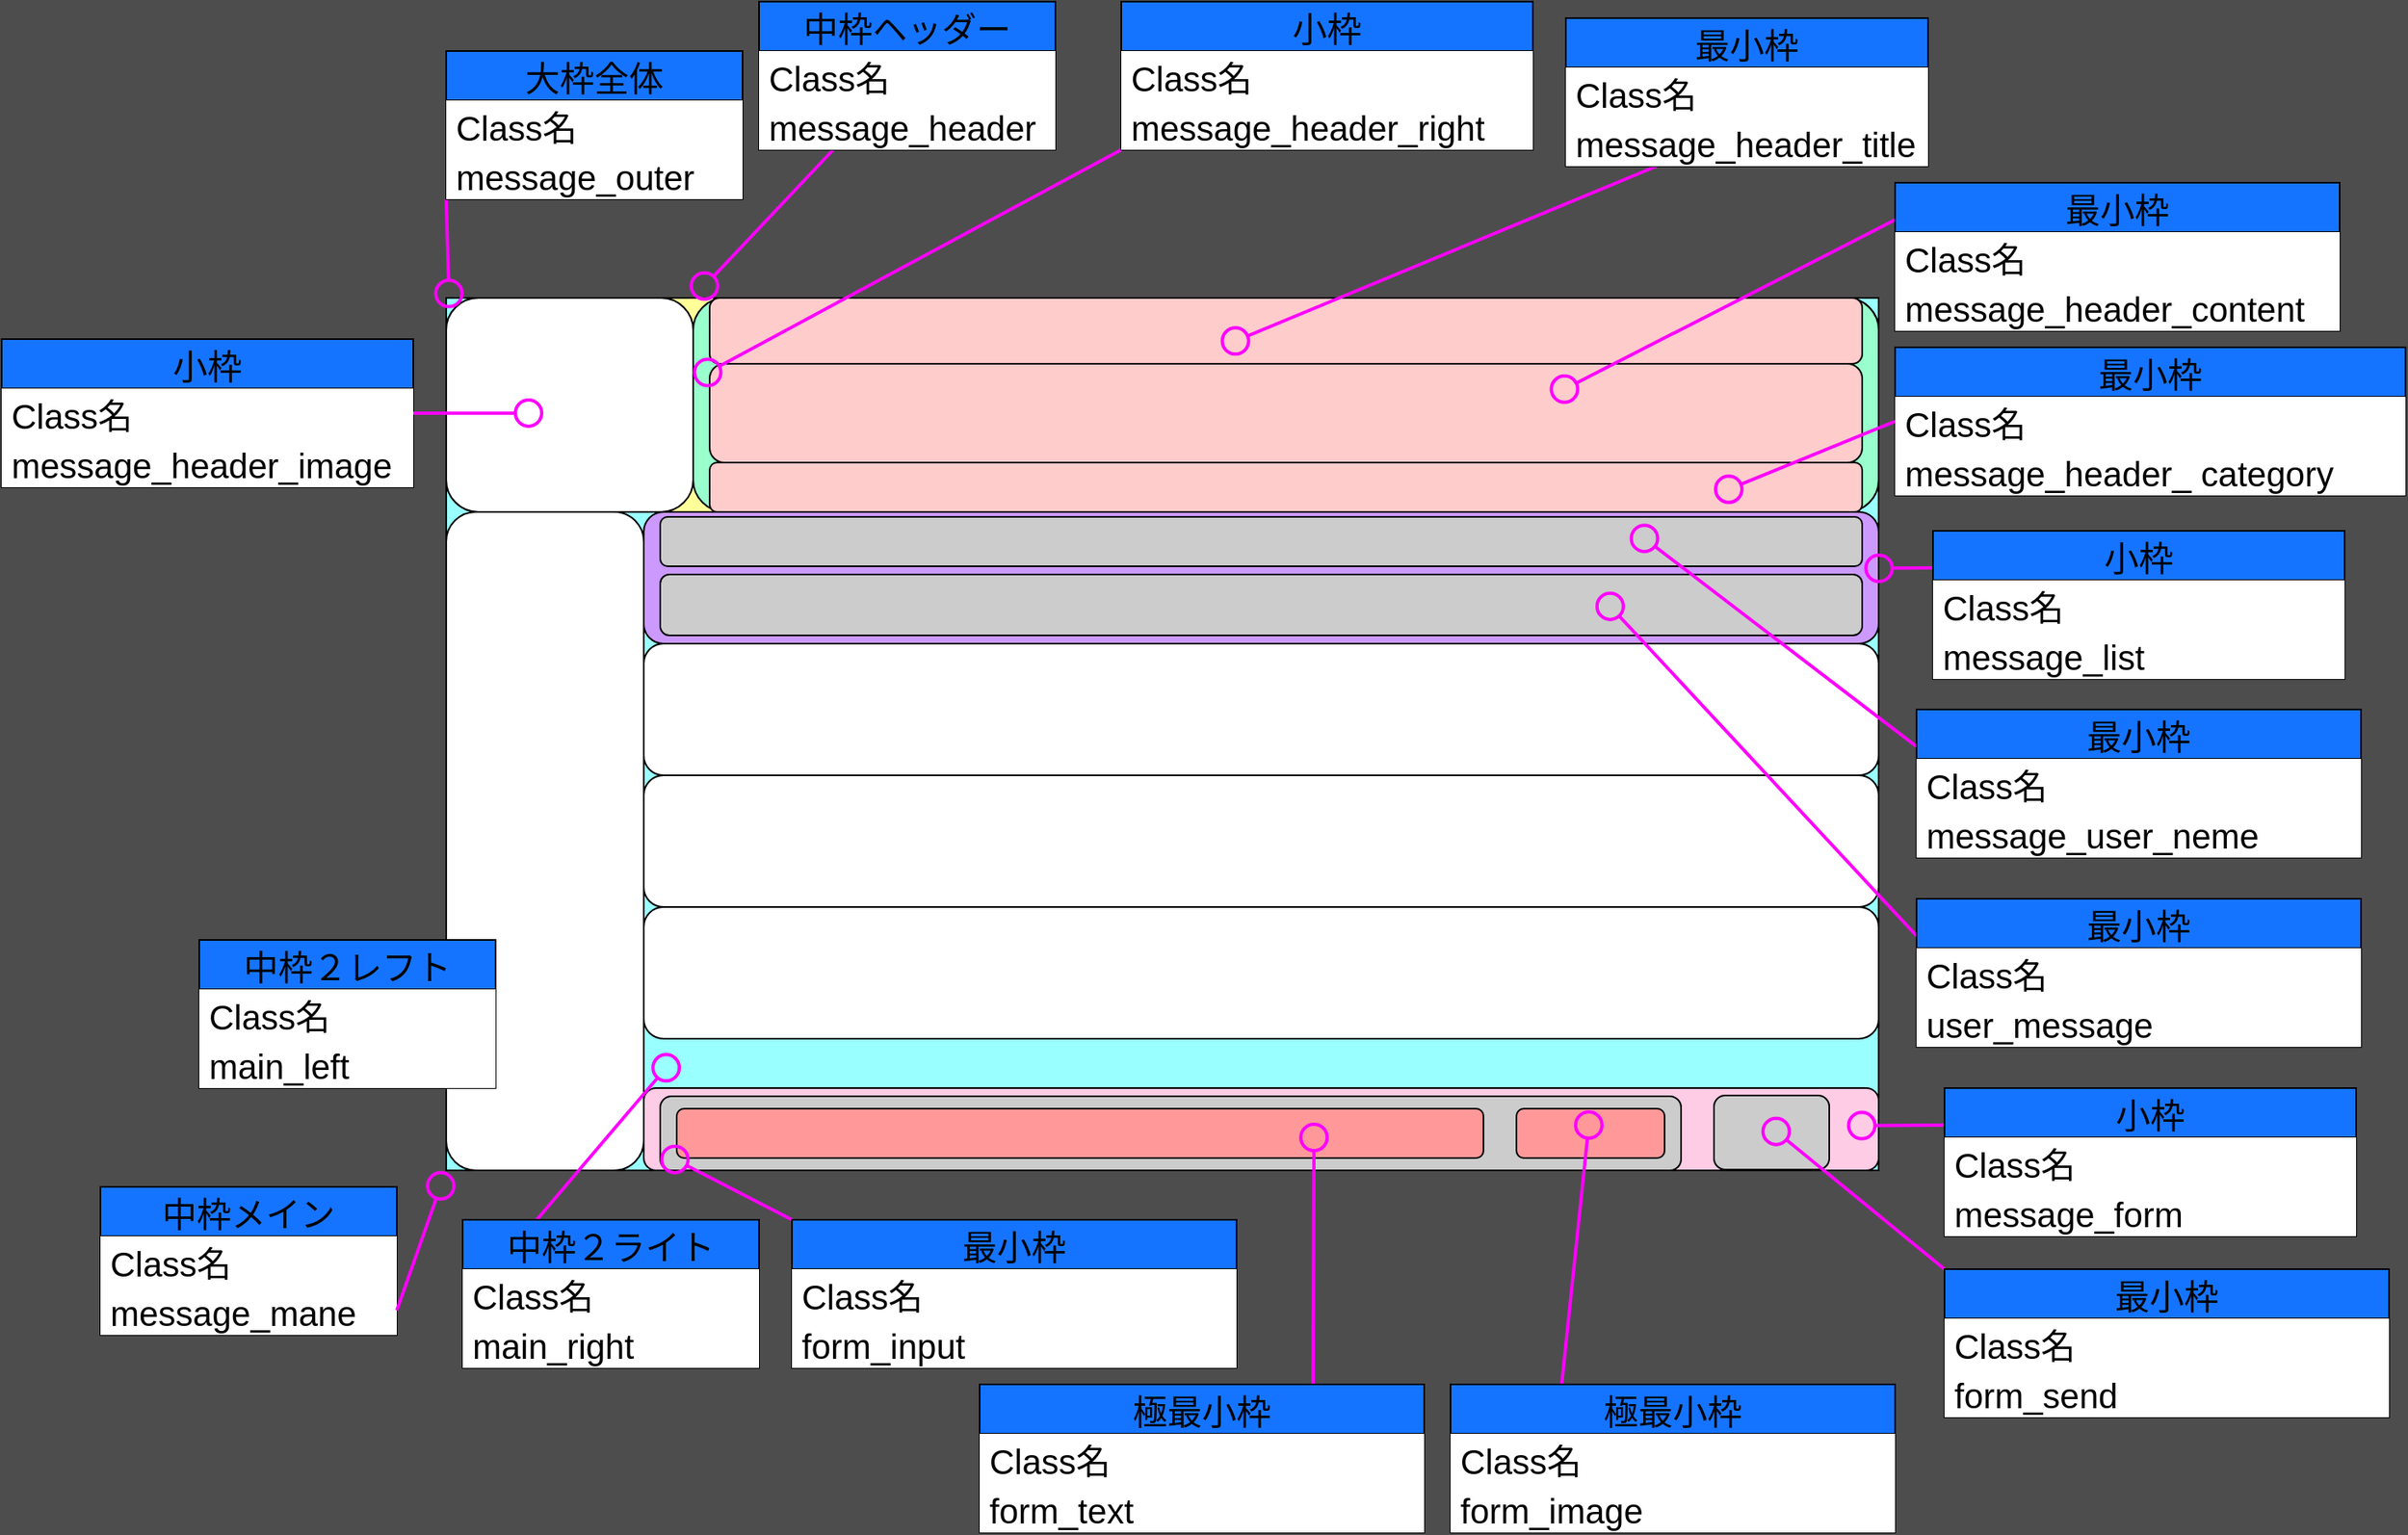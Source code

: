 <mxfile>
    <diagram id="xZsCoVOqFejoJXT5wMQo" name="ページ1">
        <mxGraphModel dx="1896" dy="2040" grid="1" gridSize="10" guides="1" tooltips="1" connect="1" arrows="1" fold="1" page="1" pageScale="1" pageWidth="827" pageHeight="1169" background="#4D4D4D" math="0" shadow="0">
            <root>
                <mxCell id="0"/>
                <mxCell id="1" parent="0"/>
                <mxCell id="2" value="" style="rounded=0;whiteSpace=wrap;html=1;fillColor=#99FFFF;" vertex="1" parent="1">
                    <mxGeometry x="90" y="100" width="870" height="530" as="geometry"/>
                </mxCell>
                <mxCell id="3" value="" style="rounded=1;whiteSpace=wrap;html=1;fillColor=#FFFF99;" vertex="1" parent="1">
                    <mxGeometry x="90" y="100" width="870" height="130" as="geometry"/>
                </mxCell>
                <mxCell id="4" value="" style="rounded=1;whiteSpace=wrap;html=1;" vertex="1" parent="1">
                    <mxGeometry x="90" y="230" width="120" height="400" as="geometry"/>
                </mxCell>
                <mxCell id="5" value="" style="rounded=1;whiteSpace=wrap;html=1;fillColor=#FFCCE6;" vertex="1" parent="1">
                    <mxGeometry x="210" y="580" width="750" height="50" as="geometry"/>
                </mxCell>
                <mxCell id="7" value="" style="rounded=1;whiteSpace=wrap;html=1;fillColor=#CC99FF;" vertex="1" parent="1">
                    <mxGeometry x="210" y="230" width="750" height="80" as="geometry"/>
                </mxCell>
                <mxCell id="8" value="" style="rounded=1;whiteSpace=wrap;html=1;" vertex="1" parent="1">
                    <mxGeometry x="210" y="310" width="750" height="80" as="geometry"/>
                </mxCell>
                <mxCell id="9" value="" style="rounded=1;whiteSpace=wrap;html=1;" vertex="1" parent="1">
                    <mxGeometry x="210" y="390" width="750" height="80" as="geometry"/>
                </mxCell>
                <mxCell id="10" value="" style="rounded=1;whiteSpace=wrap;html=1;" vertex="1" parent="1">
                    <mxGeometry x="210" y="470" width="750" height="80" as="geometry"/>
                </mxCell>
                <mxCell id="11" value="" style="rounded=1;whiteSpace=wrap;html=1;" vertex="1" parent="1">
                    <mxGeometry x="90" y="100" width="150" height="130" as="geometry"/>
                </mxCell>
                <mxCell id="12" value="" style="rounded=1;whiteSpace=wrap;html=1;fillColor=#99FFCC;" vertex="1" parent="1">
                    <mxGeometry x="240" y="100" width="720" height="130" as="geometry"/>
                </mxCell>
                <mxCell id="13" value="" style="rounded=1;whiteSpace=wrap;html=1;fillColor=#FFCCCC;" vertex="1" parent="1">
                    <mxGeometry x="250" y="100" width="700" height="40" as="geometry"/>
                </mxCell>
                <mxCell id="14" value="" style="rounded=1;whiteSpace=wrap;html=1;fillColor=#FFCCCC;" vertex="1" parent="1">
                    <mxGeometry x="250" y="140" width="700" height="60" as="geometry"/>
                </mxCell>
                <mxCell id="15" value="" style="rounded=1;whiteSpace=wrap;html=1;fillColor=#FFCCCC;" vertex="1" parent="1">
                    <mxGeometry x="250" y="200" width="700" height="30" as="geometry"/>
                </mxCell>
                <mxCell id="16" value="" style="rounded=1;whiteSpace=wrap;html=1;fillColor=#CCCCCC;" vertex="1" parent="1">
                    <mxGeometry x="220" y="233" width="730" height="30" as="geometry"/>
                </mxCell>
                <mxCell id="17" value="" style="rounded=1;whiteSpace=wrap;html=1;fillColor=#CCCCCC;" vertex="1" parent="1">
                    <mxGeometry x="220" y="268" width="730" height="37" as="geometry"/>
                </mxCell>
                <mxCell id="18" value="" style="rounded=1;whiteSpace=wrap;html=1;fillColor=#CCCCCC;" vertex="1" parent="1">
                    <mxGeometry x="220" y="585" width="620" height="45" as="geometry"/>
                </mxCell>
                <mxCell id="19" value="" style="rounded=1;whiteSpace=wrap;html=1;fillColor=#CCCCCC;" vertex="1" parent="1">
                    <mxGeometry x="860" y="584.5" width="70" height="45" as="geometry"/>
                </mxCell>
                <mxCell id="20" value="" style="rounded=1;whiteSpace=wrap;html=1;fillColor=#FF9999;" vertex="1" parent="1">
                    <mxGeometry x="230" y="592.5" width="490" height="30" as="geometry"/>
                </mxCell>
                <mxCell id="21" value="" style="rounded=1;whiteSpace=wrap;html=1;fillColor=#FF9999;" vertex="1" parent="1">
                    <mxGeometry x="740" y="592.5" width="90" height="30" as="geometry"/>
                </mxCell>
                <mxCell id="29" style="edgeStyle=none;html=1;exitX=0;exitY=1;exitDx=0;exitDy=0;entryX=0.013;entryY=0.056;entryDx=0;entryDy=0;entryPerimeter=0;endArrow=circle;endFill=0;rounded=0;strokeColor=#FF00FF;strokeWidth=2;" edge="1" parent="1" source="22" target="11">
                    <mxGeometry relative="1" as="geometry"/>
                </mxCell>
                <mxCell id="22" value="大枠全体" style="swimlane;fontStyle=0;childLayout=stackLayout;horizontal=1;startSize=30;horizontalStack=0;resizeParent=1;resizeParentMax=0;resizeLast=0;collapsible=1;marginBottom=0;fontSize=21;strokeColor=#000000;strokeWidth=1;fillColor=#1574FF;" vertex="1" parent="1">
                    <mxGeometry x="90" y="-50" width="180" height="90" as="geometry"/>
                </mxCell>
                <mxCell id="23" value="Class名" style="text;strokeColor=none;fillColor=default;align=left;verticalAlign=middle;spacingLeft=4;spacingRight=4;overflow=hidden;points=[[0,0.5],[1,0.5]];portConstraint=eastwest;rotatable=0;fontSize=21;" vertex="1" parent="22">
                    <mxGeometry y="30" width="180" height="30" as="geometry"/>
                </mxCell>
                <mxCell id="24" value="message_outer" style="text;strokeColor=none;fillColor=default;align=left;verticalAlign=middle;spacingLeft=4;spacingRight=4;overflow=hidden;points=[[0,0.5],[1,0.5]];portConstraint=eastwest;rotatable=0;fontSize=21;" vertex="1" parent="22">
                    <mxGeometry y="60" width="180" height="30" as="geometry"/>
                </mxCell>
                <mxCell id="33" style="edgeStyle=none;rounded=0;html=1;exitX=0.25;exitY=1;exitDx=0;exitDy=0;entryX=0;entryY=0;entryDx=0;entryDy=0;endArrow=circle;endFill=0;strokeColor=#FF00FF;strokeWidth=2;" edge="1" parent="1" source="30" target="12">
                    <mxGeometry relative="1" as="geometry"/>
                </mxCell>
                <mxCell id="30" value="中枠ヘッダー" style="swimlane;fontStyle=0;childLayout=stackLayout;horizontal=1;startSize=30;horizontalStack=0;resizeParent=1;resizeParentMax=0;resizeLast=0;collapsible=1;marginBottom=0;fontSize=21;strokeColor=#000000;strokeWidth=1;fillColor=#1574FF;" vertex="1" parent="1">
                    <mxGeometry x="280" y="-80" width="180" height="90" as="geometry"/>
                </mxCell>
                <mxCell id="31" value="Class名" style="text;strokeColor=none;fillColor=default;align=left;verticalAlign=middle;spacingLeft=4;spacingRight=4;overflow=hidden;points=[[0,0.5],[1,0.5]];portConstraint=eastwest;rotatable=0;fontSize=21;" vertex="1" parent="30">
                    <mxGeometry y="30" width="180" height="30" as="geometry"/>
                </mxCell>
                <mxCell id="32" value="message_header" style="text;strokeColor=none;fillColor=default;align=left;verticalAlign=middle;spacingLeft=4;spacingRight=4;overflow=hidden;points=[[0,0.5],[1,0.5]];portConstraint=eastwest;rotatable=0;fontSize=21;" vertex="1" parent="30">
                    <mxGeometry y="60" width="180" height="30" as="geometry"/>
                </mxCell>
                <mxCell id="34" value="中枠メイン" style="swimlane;fontStyle=0;childLayout=stackLayout;horizontal=1;startSize=30;horizontalStack=0;resizeParent=1;resizeParentMax=0;resizeLast=0;collapsible=1;marginBottom=0;fontSize=21;strokeColor=#000000;strokeWidth=1;fillColor=#1574FF;" vertex="1" parent="1">
                    <mxGeometry x="-120" y="640" width="180" height="90" as="geometry"/>
                </mxCell>
                <mxCell id="35" value="Class名" style="text;strokeColor=none;fillColor=default;align=left;verticalAlign=middle;spacingLeft=4;spacingRight=4;overflow=hidden;points=[[0,0.5],[1,0.5]];portConstraint=eastwest;rotatable=0;fontSize=21;" vertex="1" parent="34">
                    <mxGeometry y="30" width="180" height="30" as="geometry"/>
                </mxCell>
                <mxCell id="36" value="message_mane" style="text;strokeColor=none;fillColor=default;align=left;verticalAlign=middle;spacingLeft=4;spacingRight=4;overflow=hidden;points=[[0,0.5],[1,0.5]];portConstraint=eastwest;rotatable=0;fontSize=21;" vertex="1" parent="34">
                    <mxGeometry y="60" width="180" height="30" as="geometry"/>
                </mxCell>
                <mxCell id="37" style="edgeStyle=none;rounded=0;html=1;exitX=1;exitY=0.5;exitDx=0;exitDy=0;entryX=0;entryY=1;entryDx=0;entryDy=0;endArrow=circle;endFill=0;strokeColor=#FF00FF;strokeWidth=2;" edge="1" parent="1" source="36" target="4">
                    <mxGeometry relative="1" as="geometry"/>
                </mxCell>
                <mxCell id="38" value="中枠２レフト" style="swimlane;fontStyle=0;childLayout=stackLayout;horizontal=1;startSize=30;horizontalStack=0;resizeParent=1;resizeParentMax=0;resizeLast=0;collapsible=1;marginBottom=0;fontSize=21;strokeColor=#000000;strokeWidth=1;fillColor=#1574FF;" vertex="1" parent="1">
                    <mxGeometry x="-60" y="490" width="180" height="90" as="geometry"/>
                </mxCell>
                <mxCell id="39" value="Class名" style="text;strokeColor=none;fillColor=default;align=left;verticalAlign=middle;spacingLeft=4;spacingRight=4;overflow=hidden;points=[[0,0.5],[1,0.5]];portConstraint=eastwest;rotatable=0;fontSize=21;" vertex="1" parent="38">
                    <mxGeometry y="30" width="180" height="30" as="geometry"/>
                </mxCell>
                <mxCell id="40" value="main_left" style="text;strokeColor=none;fillColor=default;align=left;verticalAlign=middle;spacingLeft=4;spacingRight=4;overflow=hidden;points=[[0,0.5],[1,0.5]];portConstraint=eastwest;rotatable=0;fontSize=21;" vertex="1" parent="38">
                    <mxGeometry y="60" width="180" height="30" as="geometry"/>
                </mxCell>
                <mxCell id="44" style="edgeStyle=none;rounded=0;html=1;exitX=0.25;exitY=0;exitDx=0;exitDy=0;entryX=0.161;entryY=0.868;entryDx=0;entryDy=0;entryPerimeter=0;endArrow=circle;endFill=0;strokeColor=#FF00FF;strokeWidth=2;" edge="1" parent="1" source="41" target="2">
                    <mxGeometry relative="1" as="geometry"/>
                </mxCell>
                <mxCell id="41" value="中枠２ライト" style="swimlane;fontStyle=0;childLayout=stackLayout;horizontal=1;startSize=30;horizontalStack=0;resizeParent=1;resizeParentMax=0;resizeLast=0;collapsible=1;marginBottom=0;fontSize=21;strokeColor=#000000;strokeWidth=1;fillColor=#1574FF;" vertex="1" parent="1">
                    <mxGeometry x="100" y="660" width="180" height="90" as="geometry"/>
                </mxCell>
                <mxCell id="42" value="Class名" style="text;strokeColor=none;fillColor=default;align=left;verticalAlign=middle;spacingLeft=4;spacingRight=4;overflow=hidden;points=[[0,0.5],[1,0.5]];portConstraint=eastwest;rotatable=0;fontSize=21;" vertex="1" parent="41">
                    <mxGeometry y="30" width="180" height="30" as="geometry"/>
                </mxCell>
                <mxCell id="43" value="main_right" style="text;strokeColor=none;fillColor=default;align=left;verticalAlign=middle;spacingLeft=4;spacingRight=4;overflow=hidden;points=[[0,0.5],[1,0.5]];portConstraint=eastwest;rotatable=0;fontSize=21;" vertex="1" parent="41">
                    <mxGeometry y="60" width="180" height="30" as="geometry"/>
                </mxCell>
                <mxCell id="48" style="edgeStyle=none;rounded=0;html=1;exitX=0;exitY=1;exitDx=0;exitDy=0;endArrow=circle;endFill=0;strokeColor=#FF00FF;strokeWidth=2;" edge="1" parent="1" source="45">
                    <mxGeometry relative="1" as="geometry">
                        <mxPoint x="240" y="150" as="targetPoint"/>
                    </mxGeometry>
                </mxCell>
                <mxCell id="45" value="小枠" style="swimlane;fontStyle=0;childLayout=stackLayout;horizontal=1;startSize=30;horizontalStack=0;resizeParent=1;resizeParentMax=0;resizeLast=0;collapsible=1;marginBottom=0;fontSize=21;strokeColor=#000000;strokeWidth=1;fillColor=#1574FF;" vertex="1" parent="1">
                    <mxGeometry x="500" y="-80" width="250" height="90" as="geometry"/>
                </mxCell>
                <mxCell id="46" value="Class名" style="text;strokeColor=none;fillColor=default;align=left;verticalAlign=middle;spacingLeft=4;spacingRight=4;overflow=hidden;points=[[0,0.5],[1,0.5]];portConstraint=eastwest;rotatable=0;fontSize=21;" vertex="1" parent="45">
                    <mxGeometry y="30" width="250" height="30" as="geometry"/>
                </mxCell>
                <mxCell id="47" value="message_header_right" style="text;strokeColor=none;fillColor=default;align=left;verticalAlign=middle;spacingLeft=4;spacingRight=4;overflow=hidden;points=[[0,0.5],[1,0.5]];portConstraint=eastwest;rotatable=0;fontSize=21;" vertex="1" parent="45">
                    <mxGeometry y="60" width="250" height="30" as="geometry"/>
                </mxCell>
                <mxCell id="50" value="小枠" style="swimlane;fontStyle=0;childLayout=stackLayout;horizontal=1;startSize=30;horizontalStack=0;resizeParent=1;resizeParentMax=0;resizeLast=0;collapsible=1;marginBottom=0;fontSize=21;strokeColor=#000000;strokeWidth=1;fillColor=#1574FF;" vertex="1" parent="1">
                    <mxGeometry x="-180" y="125" width="250" height="90" as="geometry"/>
                </mxCell>
                <mxCell id="51" value="Class名" style="text;strokeColor=none;fillColor=default;align=left;verticalAlign=middle;spacingLeft=4;spacingRight=4;overflow=hidden;points=[[0,0.5],[1,0.5]];portConstraint=eastwest;rotatable=0;fontSize=21;" vertex="1" parent="50">
                    <mxGeometry y="30" width="250" height="30" as="geometry"/>
                </mxCell>
                <mxCell id="52" value="message_header_image" style="text;strokeColor=none;fillColor=default;align=left;verticalAlign=middle;spacingLeft=4;spacingRight=4;overflow=hidden;points=[[0,0.5],[1,0.5]];portConstraint=eastwest;rotatable=0;fontSize=21;" vertex="1" parent="50">
                    <mxGeometry y="60" width="250" height="30" as="geometry"/>
                </mxCell>
                <mxCell id="53" style="edgeStyle=none;rounded=0;html=1;exitX=1;exitY=0.5;exitDx=0;exitDy=0;entryX=0.4;entryY=0.538;entryDx=0;entryDy=0;entryPerimeter=0;endArrow=circle;endFill=0;strokeColor=#FF00FF;strokeWidth=2;" edge="1" parent="1" source="51" target="11">
                    <mxGeometry relative="1" as="geometry"/>
                </mxCell>
                <mxCell id="57" style="edgeStyle=none;rounded=0;html=1;exitX=0.25;exitY=1;exitDx=0;exitDy=0;entryX=0.443;entryY=0.75;entryDx=0;entryDy=0;entryPerimeter=0;endArrow=circle;endFill=0;strokeColor=#FF00FF;strokeWidth=2;" edge="1" parent="1" source="54" target="13">
                    <mxGeometry relative="1" as="geometry"/>
                </mxCell>
                <mxCell id="54" value="最小枠" style="swimlane;fontStyle=0;childLayout=stackLayout;horizontal=1;startSize=30;horizontalStack=0;resizeParent=1;resizeParentMax=0;resizeLast=0;collapsible=1;marginBottom=0;fontSize=21;strokeColor=#000000;strokeWidth=1;fillColor=#1574FF;" vertex="1" parent="1">
                    <mxGeometry x="770" y="-70" width="220" height="90" as="geometry"/>
                </mxCell>
                <mxCell id="55" value="Class名" style="text;strokeColor=none;fillColor=default;align=left;verticalAlign=middle;spacingLeft=4;spacingRight=4;overflow=hidden;points=[[0,0.5],[1,0.5]];portConstraint=eastwest;rotatable=0;fontSize=21;" vertex="1" parent="54">
                    <mxGeometry y="30" width="220" height="30" as="geometry"/>
                </mxCell>
                <mxCell id="56" value="message_header_title" style="text;strokeColor=none;fillColor=default;align=left;verticalAlign=middle;spacingLeft=4;spacingRight=4;overflow=hidden;points=[[0,0.5],[1,0.5]];portConstraint=eastwest;rotatable=0;fontSize=21;" vertex="1" parent="54">
                    <mxGeometry y="60" width="220" height="30" as="geometry"/>
                </mxCell>
                <mxCell id="64" style="edgeStyle=none;rounded=0;html=1;exitX=0;exitY=0.25;exitDx=0;exitDy=0;entryX=0.729;entryY=0.333;entryDx=0;entryDy=0;entryPerimeter=0;endArrow=circle;endFill=0;strokeColor=#FF00FF;strokeWidth=2;" edge="1" parent="1" source="58" target="14">
                    <mxGeometry relative="1" as="geometry"/>
                </mxCell>
                <mxCell id="58" value="最小枠" style="swimlane;fontStyle=0;childLayout=stackLayout;horizontal=1;startSize=30;horizontalStack=0;resizeParent=1;resizeParentMax=0;resizeLast=0;collapsible=1;marginBottom=0;fontSize=21;strokeColor=#000000;strokeWidth=1;fillColor=#1574FF;" vertex="1" parent="1">
                    <mxGeometry x="970" y="30" width="270" height="90" as="geometry"/>
                </mxCell>
                <mxCell id="59" value="Class名" style="text;strokeColor=none;fillColor=default;align=left;verticalAlign=middle;spacingLeft=4;spacingRight=4;overflow=hidden;points=[[0,0.5],[1,0.5]];portConstraint=eastwest;rotatable=0;fontSize=21;" vertex="1" parent="58">
                    <mxGeometry y="30" width="270" height="30" as="geometry"/>
                </mxCell>
                <mxCell id="60" value="message_header_content" style="text;strokeColor=none;fillColor=default;align=left;verticalAlign=middle;spacingLeft=4;spacingRight=4;overflow=hidden;points=[[0,0.5],[1,0.5]];portConstraint=eastwest;rotatable=0;fontSize=21;" vertex="1" parent="58">
                    <mxGeometry y="60" width="270" height="30" as="geometry"/>
                </mxCell>
                <mxCell id="61" value="最小枠" style="swimlane;fontStyle=0;childLayout=stackLayout;horizontal=1;startSize=30;horizontalStack=0;resizeParent=1;resizeParentMax=0;resizeLast=0;collapsible=1;marginBottom=0;fontSize=21;strokeColor=#000000;strokeWidth=1;fillColor=#1574FF;" vertex="1" parent="1">
                    <mxGeometry x="970" y="130" width="310" height="90" as="geometry"/>
                </mxCell>
                <mxCell id="62" value="Class名" style="text;strokeColor=none;fillColor=default;align=left;verticalAlign=middle;spacingLeft=4;spacingRight=4;overflow=hidden;points=[[0,0.5],[1,0.5]];portConstraint=eastwest;rotatable=0;fontSize=21;" vertex="1" parent="61">
                    <mxGeometry y="30" width="310" height="30" as="geometry"/>
                </mxCell>
                <mxCell id="63" value="message_header_ category" style="text;strokeColor=none;fillColor=default;align=left;verticalAlign=middle;spacingLeft=4;spacingRight=4;overflow=hidden;points=[[0,0.5],[1,0.5]];portConstraint=eastwest;rotatable=0;fontSize=21;" vertex="1" parent="61">
                    <mxGeometry y="60" width="310" height="30" as="geometry"/>
                </mxCell>
                <mxCell id="65" style="edgeStyle=none;rounded=0;html=1;exitX=0;exitY=0.5;exitDx=0;exitDy=0;entryX=0.871;entryY=0.667;entryDx=0;entryDy=0;entryPerimeter=0;endArrow=circle;endFill=0;strokeColor=#FF00FF;strokeWidth=2;" edge="1" parent="1" source="62" target="15">
                    <mxGeometry relative="1" as="geometry"/>
                </mxCell>
                <mxCell id="69" style="edgeStyle=none;rounded=0;html=1;exitX=0;exitY=0.25;exitDx=0;exitDy=0;entryX=0.987;entryY=0.429;entryDx=0;entryDy=0;entryPerimeter=0;endArrow=circle;endFill=0;strokeColor=#FF00FF;strokeWidth=2;" edge="1" parent="1" source="66" target="7">
                    <mxGeometry relative="1" as="geometry"/>
                </mxCell>
                <mxCell id="66" value="小枠" style="swimlane;fontStyle=0;childLayout=stackLayout;horizontal=1;startSize=30;horizontalStack=0;resizeParent=1;resizeParentMax=0;resizeLast=0;collapsible=1;marginBottom=0;fontSize=21;strokeColor=#000000;strokeWidth=1;fillColor=#1574FF;" vertex="1" parent="1">
                    <mxGeometry x="993" y="241.5" width="250" height="90" as="geometry"/>
                </mxCell>
                <mxCell id="67" value="Class名" style="text;strokeColor=none;fillColor=default;align=left;verticalAlign=middle;spacingLeft=4;spacingRight=4;overflow=hidden;points=[[0,0.5],[1,0.5]];portConstraint=eastwest;rotatable=0;fontSize=21;" vertex="1" parent="66">
                    <mxGeometry y="30" width="250" height="30" as="geometry"/>
                </mxCell>
                <mxCell id="68" value="message_list" style="text;strokeColor=none;fillColor=default;align=left;verticalAlign=middle;spacingLeft=4;spacingRight=4;overflow=hidden;points=[[0,0.5],[1,0.5]];portConstraint=eastwest;rotatable=0;fontSize=21;" vertex="1" parent="66">
                    <mxGeometry y="60" width="250" height="30" as="geometry"/>
                </mxCell>
                <mxCell id="73" style="edgeStyle=none;rounded=0;html=1;exitX=0;exitY=0.25;exitDx=0;exitDy=0;entryX=0.808;entryY=0.233;entryDx=0;entryDy=0;entryPerimeter=0;endArrow=circle;endFill=0;strokeColor=#FF00FF;strokeWidth=2;" edge="1" parent="1" source="70" target="16">
                    <mxGeometry relative="1" as="geometry"/>
                </mxCell>
                <mxCell id="70" value="最小枠" style="swimlane;fontStyle=0;childLayout=stackLayout;horizontal=1;startSize=30;horizontalStack=0;resizeParent=1;resizeParentMax=0;resizeLast=0;collapsible=1;marginBottom=0;fontSize=21;strokeColor=#000000;strokeWidth=1;fillColor=#1574FF;" vertex="1" parent="1">
                    <mxGeometry x="983" y="350" width="270" height="90" as="geometry"/>
                </mxCell>
                <mxCell id="71" value="Class名" style="text;strokeColor=none;fillColor=default;align=left;verticalAlign=middle;spacingLeft=4;spacingRight=4;overflow=hidden;points=[[0,0.5],[1,0.5]];portConstraint=eastwest;rotatable=0;fontSize=21;" vertex="1" parent="70">
                    <mxGeometry y="30" width="270" height="30" as="geometry"/>
                </mxCell>
                <mxCell id="72" value="message_user_neme" style="text;strokeColor=none;fillColor=default;align=left;verticalAlign=middle;spacingLeft=4;spacingRight=4;overflow=hidden;points=[[0,0.5],[1,0.5]];portConstraint=eastwest;rotatable=0;fontSize=21;" vertex="1" parent="70">
                    <mxGeometry y="60" width="270" height="30" as="geometry"/>
                </mxCell>
                <mxCell id="77" style="edgeStyle=none;rounded=0;html=1;exitX=0;exitY=0.25;exitDx=0;exitDy=0;entryX=0.781;entryY=0.324;entryDx=0;entryDy=0;entryPerimeter=0;endArrow=circle;endFill=0;strokeColor=#FF00FF;strokeWidth=2;" edge="1" parent="1" source="74" target="17">
                    <mxGeometry relative="1" as="geometry"/>
                </mxCell>
                <mxCell id="74" value="最小枠" style="swimlane;fontStyle=0;childLayout=stackLayout;horizontal=1;startSize=30;horizontalStack=0;resizeParent=1;resizeParentMax=0;resizeLast=0;collapsible=1;marginBottom=0;fontSize=21;strokeColor=#000000;strokeWidth=1;fillColor=#1574FF;" vertex="1" parent="1">
                    <mxGeometry x="983" y="465" width="270" height="90" as="geometry"/>
                </mxCell>
                <mxCell id="75" value="Class名" style="text;strokeColor=none;fillColor=default;align=left;verticalAlign=middle;spacingLeft=4;spacingRight=4;overflow=hidden;points=[[0,0.5],[1,0.5]];portConstraint=eastwest;rotatable=0;fontSize=21;" vertex="1" parent="74">
                    <mxGeometry y="30" width="270" height="30" as="geometry"/>
                </mxCell>
                <mxCell id="76" value="user_message" style="text;strokeColor=none;fillColor=default;align=left;verticalAlign=middle;spacingLeft=4;spacingRight=4;overflow=hidden;points=[[0,0.5],[1,0.5]];portConstraint=eastwest;rotatable=0;fontSize=21;" vertex="1" parent="74">
                    <mxGeometry y="60" width="270" height="30" as="geometry"/>
                </mxCell>
                <mxCell id="81" style="edgeStyle=none;rounded=0;html=1;exitX=0;exitY=0.25;exitDx=0;exitDy=0;entryX=0.973;entryY=0.457;entryDx=0;entryDy=0;entryPerimeter=0;endArrow=circle;endFill=0;strokeColor=#FF00FF;strokeWidth=2;" edge="1" parent="1" source="78" target="5">
                    <mxGeometry relative="1" as="geometry"/>
                </mxCell>
                <mxCell id="78" value="小枠" style="swimlane;fontStyle=0;childLayout=stackLayout;horizontal=1;startSize=30;horizontalStack=0;resizeParent=1;resizeParentMax=0;resizeLast=0;collapsible=1;marginBottom=0;fontSize=21;strokeColor=#000000;strokeWidth=1;fillColor=#1574FF;" vertex="1" parent="1">
                    <mxGeometry x="1000" y="580" width="250" height="90" as="geometry"/>
                </mxCell>
                <mxCell id="79" value="Class名" style="text;strokeColor=none;fillColor=default;align=left;verticalAlign=middle;spacingLeft=4;spacingRight=4;overflow=hidden;points=[[0,0.5],[1,0.5]];portConstraint=eastwest;rotatable=0;fontSize=21;" vertex="1" parent="78">
                    <mxGeometry y="30" width="250" height="30" as="geometry"/>
                </mxCell>
                <mxCell id="80" value="message_form" style="text;strokeColor=none;fillColor=default;align=left;verticalAlign=middle;spacingLeft=4;spacingRight=4;overflow=hidden;points=[[0,0.5],[1,0.5]];portConstraint=eastwest;rotatable=0;fontSize=21;" vertex="1" parent="78">
                    <mxGeometry y="60" width="250" height="30" as="geometry"/>
                </mxCell>
                <mxCell id="85" style="edgeStyle=none;rounded=0;html=1;exitX=0;exitY=0;exitDx=0;exitDy=0;entryX=0;entryY=0.75;entryDx=0;entryDy=0;endArrow=circle;endFill=0;strokeColor=#FF00FF;strokeWidth=2;" edge="1" parent="1" source="82" target="18">
                    <mxGeometry relative="1" as="geometry"/>
                </mxCell>
                <mxCell id="82" value="最小枠" style="swimlane;fontStyle=0;childLayout=stackLayout;horizontal=1;startSize=30;horizontalStack=0;resizeParent=1;resizeParentMax=0;resizeLast=0;collapsible=1;marginBottom=0;fontSize=21;strokeColor=#000000;strokeWidth=1;fillColor=#1574FF;" vertex="1" parent="1">
                    <mxGeometry x="300" y="660" width="270" height="90" as="geometry"/>
                </mxCell>
                <mxCell id="83" value="Class名" style="text;strokeColor=none;fillColor=default;align=left;verticalAlign=middle;spacingLeft=4;spacingRight=4;overflow=hidden;points=[[0,0.5],[1,0.5]];portConstraint=eastwest;rotatable=0;fontSize=21;" vertex="1" parent="82">
                    <mxGeometry y="30" width="270" height="30" as="geometry"/>
                </mxCell>
                <mxCell id="84" value="form_input" style="text;strokeColor=none;fillColor=default;align=left;verticalAlign=middle;spacingLeft=4;spacingRight=4;overflow=hidden;points=[[0,0.5],[1,0.5]];portConstraint=eastwest;rotatable=0;fontSize=21;" vertex="1" parent="82">
                    <mxGeometry y="60" width="270" height="30" as="geometry"/>
                </mxCell>
                <mxCell id="89" style="edgeStyle=none;rounded=0;html=1;exitX=0;exitY=0;exitDx=0;exitDy=0;entryX=0.429;entryY=0.344;entryDx=0;entryDy=0;entryPerimeter=0;endArrow=circle;endFill=0;strokeColor=#FF00FF;strokeWidth=2;" edge="1" parent="1" source="86" target="19">
                    <mxGeometry relative="1" as="geometry"/>
                </mxCell>
                <mxCell id="86" value="最小枠" style="swimlane;fontStyle=0;childLayout=stackLayout;horizontal=1;startSize=30;horizontalStack=0;resizeParent=1;resizeParentMax=0;resizeLast=0;collapsible=1;marginBottom=0;fontSize=21;strokeColor=#000000;strokeWidth=1;fillColor=#1574FF;" vertex="1" parent="1">
                    <mxGeometry x="1000" y="690" width="270" height="90" as="geometry"/>
                </mxCell>
                <mxCell id="87" value="Class名" style="text;strokeColor=none;fillColor=default;align=left;verticalAlign=middle;spacingLeft=4;spacingRight=4;overflow=hidden;points=[[0,0.5],[1,0.5]];portConstraint=eastwest;rotatable=0;fontSize=21;" vertex="1" parent="86">
                    <mxGeometry y="30" width="270" height="30" as="geometry"/>
                </mxCell>
                <mxCell id="88" value="form_send" style="text;strokeColor=none;fillColor=default;align=left;verticalAlign=middle;spacingLeft=4;spacingRight=4;overflow=hidden;points=[[0,0.5],[1,0.5]];portConstraint=eastwest;rotatable=0;fontSize=21;" vertex="1" parent="86">
                    <mxGeometry y="60" width="270" height="30" as="geometry"/>
                </mxCell>
                <mxCell id="97" style="edgeStyle=none;rounded=0;html=1;exitX=0.75;exitY=0;exitDx=0;exitDy=0;entryX=0.79;entryY=0.25;entryDx=0;entryDy=0;entryPerimeter=0;endArrow=circle;endFill=0;strokeColor=#FF00FF;strokeWidth=2;" edge="1" parent="1" source="90" target="20">
                    <mxGeometry relative="1" as="geometry"/>
                </mxCell>
                <mxCell id="90" value="極最小枠" style="swimlane;fontStyle=0;childLayout=stackLayout;horizontal=1;startSize=30;horizontalStack=0;resizeParent=1;resizeParentMax=0;resizeLast=0;collapsible=1;marginBottom=0;fontSize=21;strokeColor=#000000;strokeWidth=1;fillColor=#1574FF;" vertex="1" parent="1">
                    <mxGeometry x="414" y="760" width="270" height="90" as="geometry"/>
                </mxCell>
                <mxCell id="91" value="Class名" style="text;strokeColor=none;fillColor=default;align=left;verticalAlign=middle;spacingLeft=4;spacingRight=4;overflow=hidden;points=[[0,0.5],[1,0.5]];portConstraint=eastwest;rotatable=0;fontSize=21;" vertex="1" parent="90">
                    <mxGeometry y="30" width="270" height="30" as="geometry"/>
                </mxCell>
                <mxCell id="92" value="form_text" style="text;strokeColor=none;fillColor=default;align=left;verticalAlign=middle;spacingLeft=4;spacingRight=4;overflow=hidden;points=[[0,0.5],[1,0.5]];portConstraint=eastwest;rotatable=0;fontSize=21;" vertex="1" parent="90">
                    <mxGeometry y="60" width="270" height="30" as="geometry"/>
                </mxCell>
                <mxCell id="96" style="edgeStyle=none;rounded=0;html=1;exitX=0.25;exitY=0;exitDx=0;exitDy=0;entryX=0.5;entryY=0;entryDx=0;entryDy=0;endArrow=circle;endFill=0;strokeColor=#FF00FF;strokeWidth=2;" edge="1" parent="1" source="93" target="21">
                    <mxGeometry relative="1" as="geometry"/>
                </mxCell>
                <mxCell id="93" value="極最小枠" style="swimlane;fontStyle=0;childLayout=stackLayout;horizontal=1;startSize=30;horizontalStack=0;resizeParent=1;resizeParentMax=0;resizeLast=0;collapsible=1;marginBottom=0;fontSize=21;strokeColor=#000000;strokeWidth=1;fillColor=#1574FF;" vertex="1" parent="1">
                    <mxGeometry x="700" y="760" width="270" height="90" as="geometry"/>
                </mxCell>
                <mxCell id="94" value="Class名" style="text;strokeColor=none;fillColor=default;align=left;verticalAlign=middle;spacingLeft=4;spacingRight=4;overflow=hidden;points=[[0,0.5],[1,0.5]];portConstraint=eastwest;rotatable=0;fontSize=21;" vertex="1" parent="93">
                    <mxGeometry y="30" width="270" height="30" as="geometry"/>
                </mxCell>
                <mxCell id="95" value="form_image" style="text;strokeColor=none;fillColor=default;align=left;verticalAlign=middle;spacingLeft=4;spacingRight=4;overflow=hidden;points=[[0,0.5],[1,0.5]];portConstraint=eastwest;rotatable=0;fontSize=21;" vertex="1" parent="93">
                    <mxGeometry y="60" width="270" height="30" as="geometry"/>
                </mxCell>
            </root>
        </mxGraphModel>
    </diagram>
</mxfile>